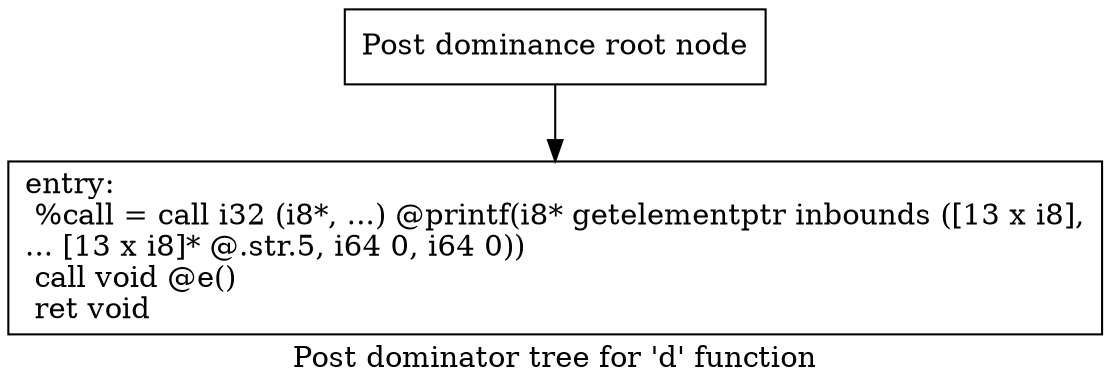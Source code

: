 digraph "Post dominator tree for 'd' function" {
	label="Post dominator tree for 'd' function";

	Node0xe87d50 [shape=record,label="{Post dominance root node}"];
	Node0xe87d50 -> Node0xe87d90;
	Node0xe87d90 [shape=record,label="{entry:\l  %call = call i32 (i8*, ...) @printf(i8* getelementptr inbounds ([13 x i8],\l... [13 x i8]* @.str.5, i64 0, i64 0))\l  call void @e()\l  ret void\l}"];
}
